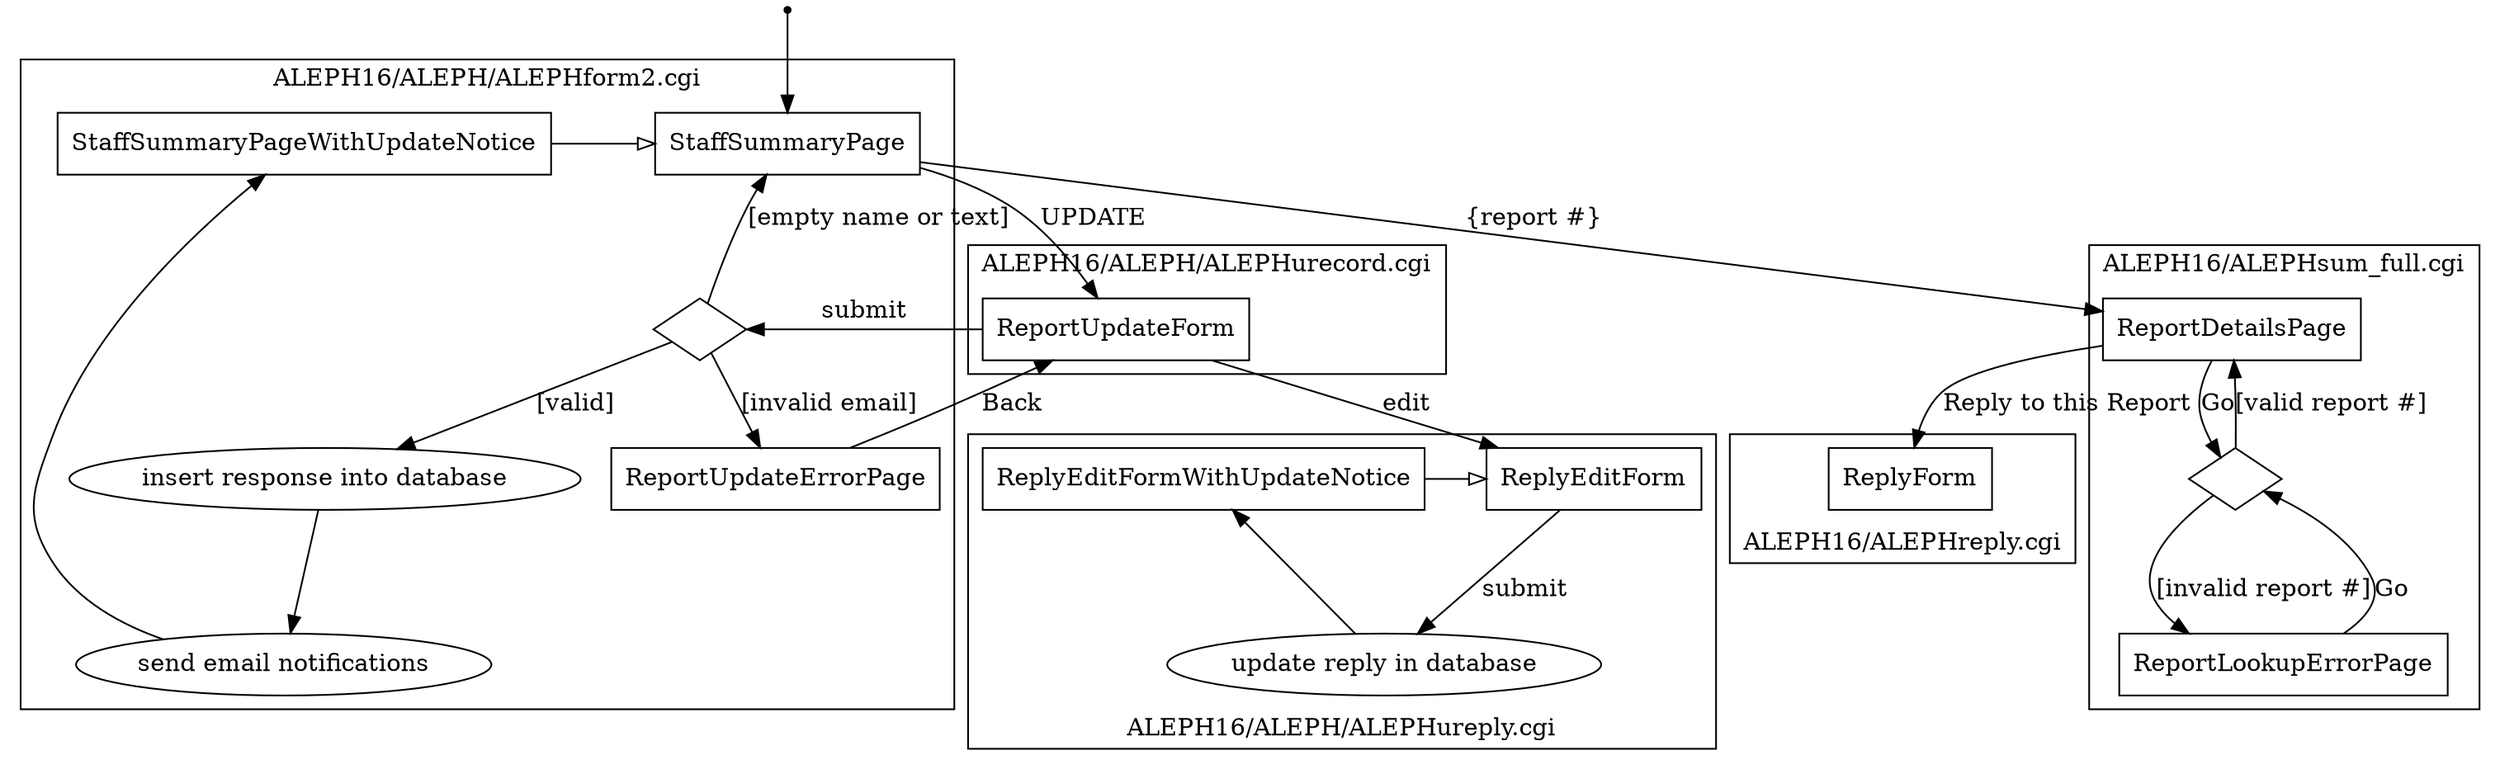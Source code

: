 // The AlephRx staff response and report updating process.

digraph {
    // pages
    node [
        shape = rect
    ]
    StaffSummaryPage
    // subclass-like relation
    StaffSummaryPageWithUpdateNotice -> StaffSummaryPage [ arrowhead = empty ]
    ReportUpdateErrorPage
    ReportUpdateForm
    ReplyEditForm
    // subclass-like relation
    ReplyEditFormWithUpdateNotice -> ReplyEditForm [ arrowhead = empty ]
    ReplyForm
    ReportDetailsPage
    ReportLookupErrorPage

    // processes
    node [
        shape = ellipse
    ]
    insert_response [ label = "insert response into database" ]
    send_email [ label = "send email notifications" ]
    update_reply [ label = "update reply in database" ]

    // error checking
    node [
        shape = diamond
        label = ""
    ]
    validate_response
    validate_report_number

    // set the starting page
    start [ shape = point ]
    start -> StaffSummaryPage

    // application flow
    StaffSummaryPage -> ReportUpdateForm [ label = "UPDATE" ]
    ReportUpdateForm -> validate_response [ label = "submit" ]
    validate_response -> insert_response [ label = "[valid]" ]
    validate_response -> ReportUpdateErrorPage [ label = "[invalid email]" ]
    ReportUpdateErrorPage -> ReportUpdateForm [ label = "Back" ]
    validate_response -> StaffSummaryPage [ label = "[empty name or text]" ]
    insert_response -> send_email
    send_email -> StaffSummaryPageWithUpdateNotice
    
    StaffSummaryPage -> ReportDetailsPage [ label = "{report #}" ]
    ReportDetailsPage -> validate_report_number [ label = "Go" ]
    validate_report_number -> ReportLookupErrorPage [ label = "[invalid report #]" ]
    ReportLookupErrorPage -> validate_report_number [ label = "Go" ]
    validate_report_number -> ReportDetailsPage [ label = "[valid report #]" ]
    ReportDetailsPage -> ReplyForm [ label = "Reply to this Report" ]

    ReportUpdateForm -> ReplyEditForm [ label = "edit" ]
    ReplyEditForm -> update_reply [ label = "submit" ]
    update_reply -> ReplyEditFormWithUpdateNotice
    
    // group the pages and processes by which script handles them
    subgraph cluster_0 {
        label = "ALEPH16/ALEPH/ALEPHform2.cgi"
        // use rank = min to ensure this page is at the top of the diagram
        { rank = min; StaffSummaryPage StaffSummaryPageWithUpdateNotice }
        ReportUpdateErrorPage
        validate_response
        insert_response
        send_email
    }
    subgraph cluster_1 {
        label = "ALEPH16/ALEPH/ALEPHurecord.cgi"
        ReportUpdateForm
    }
    subgraph cluster_2 {
        label = "ALEPH16/ALEPH/ALEPHureply.cgi"
        labelloc = b
        { rank = min; ReplyEditForm ReplyEditFormWithUpdateNotice }
        update_reply
    }
    subgraph cluster_3 {
        label = "ALEPH16/ALEPHsum_full.cgi"
        ReportDetailsPage
        validate_report_number
        ReportLookupErrorPage
    }
    subgraph cluster_4 {
        label = "ALEPH16/ALEPHreply.cgi"
        labelloc = b
        ReplyForm
    }
}

